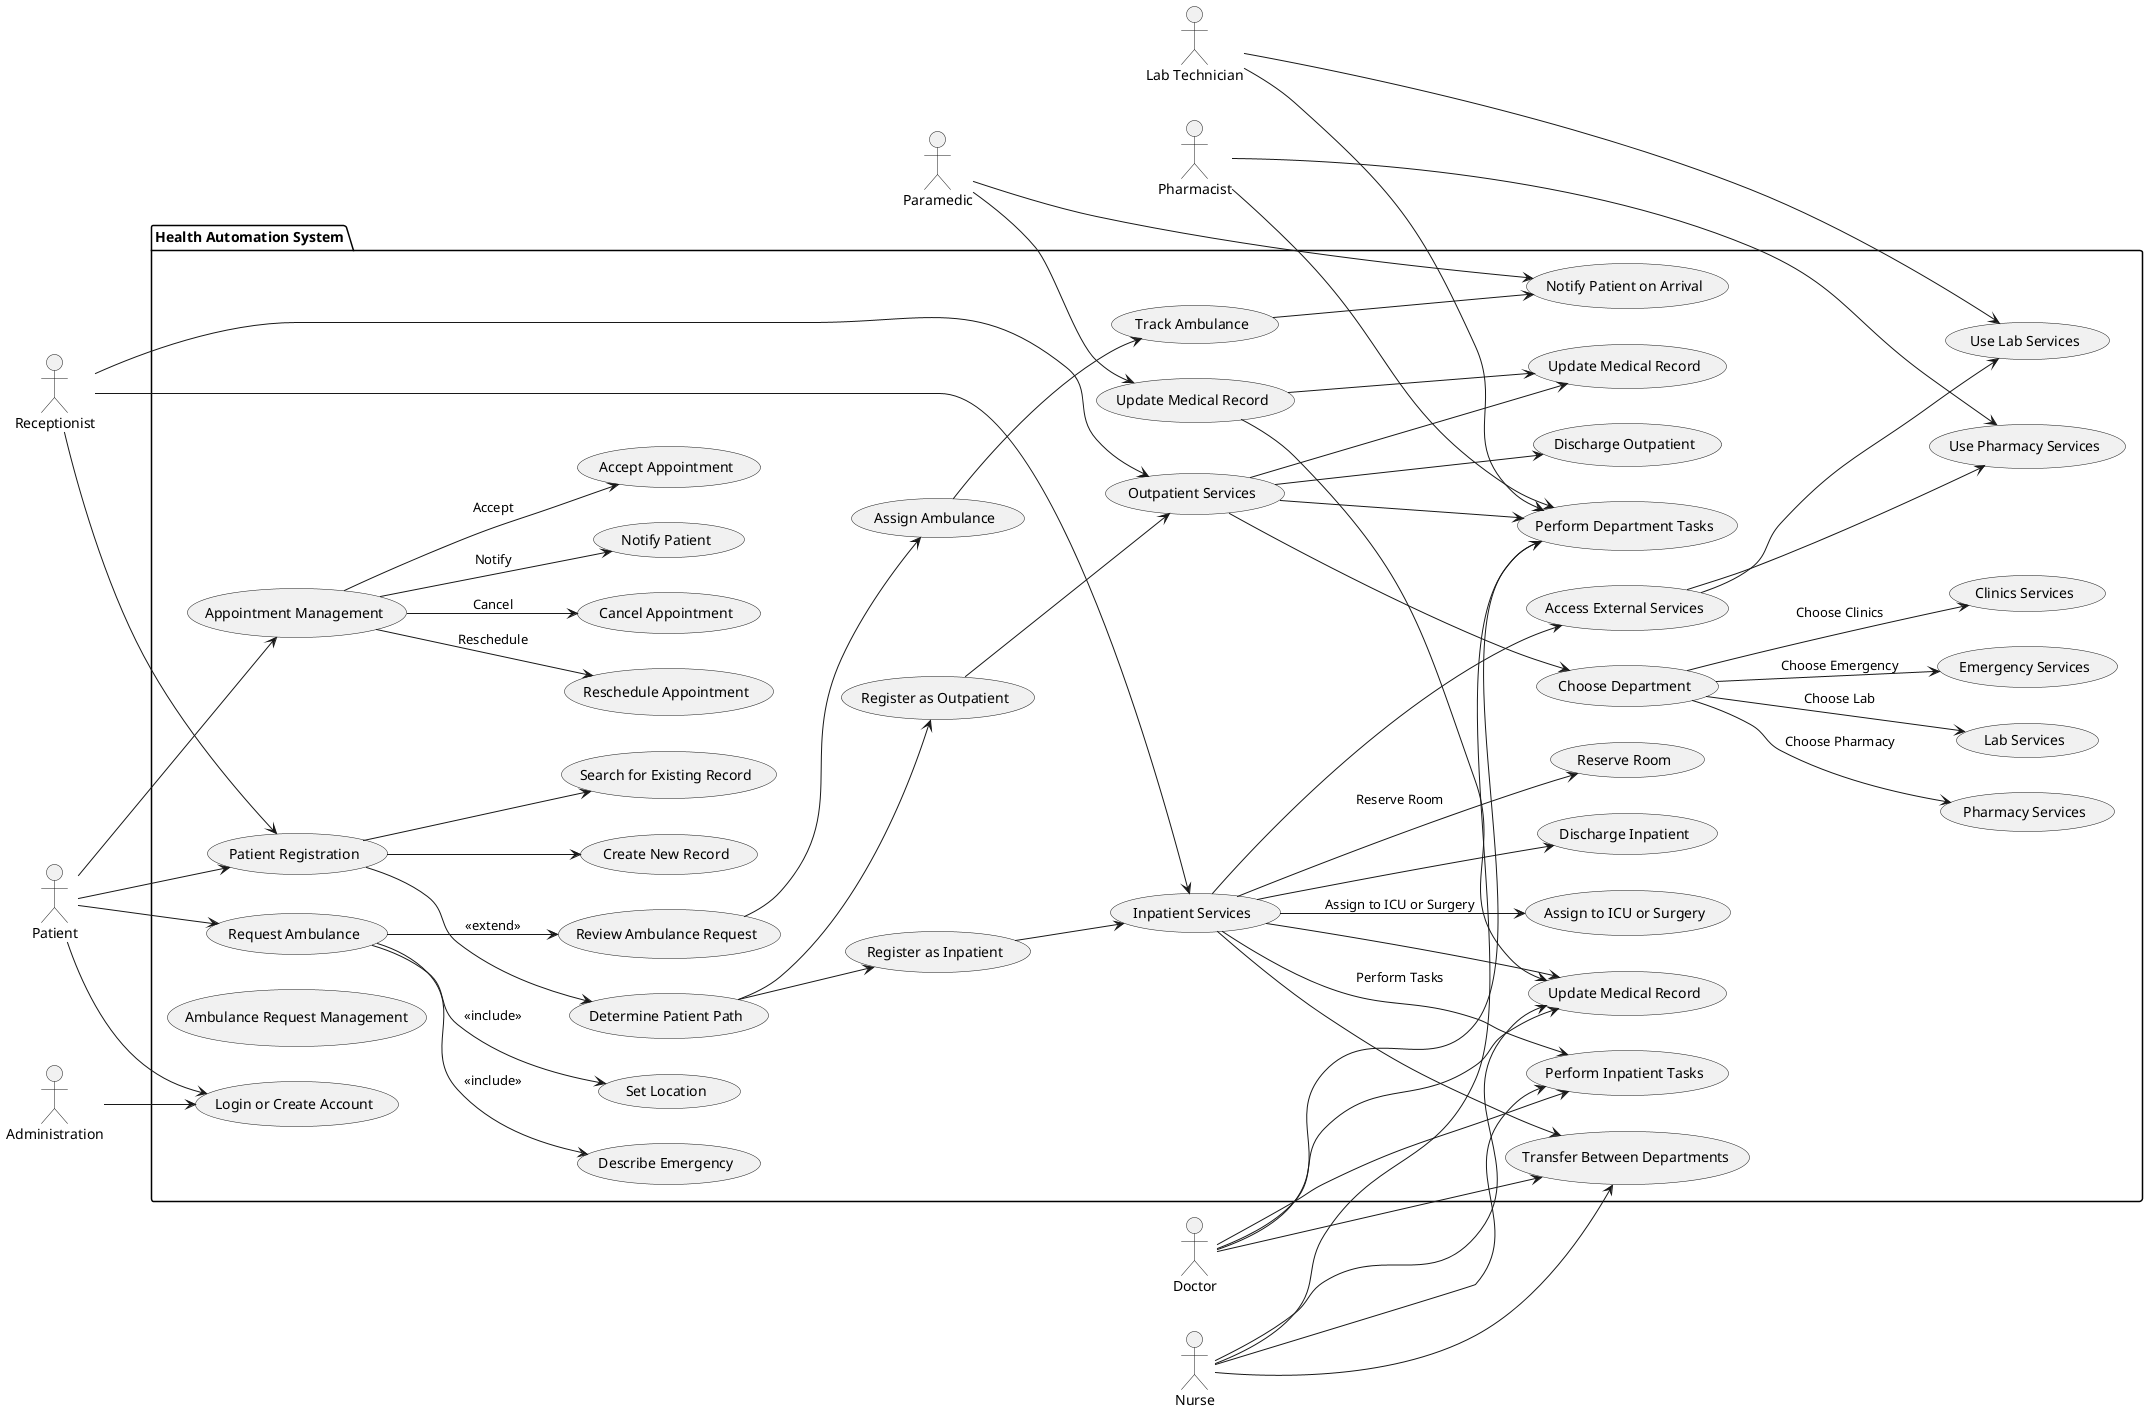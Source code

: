 @startuml use_case_diagram_health_system

left to right direction

actor Patient as P
actor Receptionist as R
actor Doctor as D
actor Nurse as N
actor "Lab Technician" as LT
actor Pharmacist as PH
actor Administration as A
actor Paramedic as PM

package "Health Automation System" {

    usecase "Login or Create Account" as UC1

    usecase "Patient Registration" as UC2
        usecase "Search for Existing Record" as UC2_1
        usecase "Create New Record" as UC2_2

    usecase "Determine Patient Path" as UC3
        usecase "Register as Outpatient" as UC3_1
        usecase "Register as Inpatient" as UC3_2

    usecase "Outpatient Services" as UC4
        usecase "Choose Department" as UC4_1
            usecase "Emergency Services" as UC4_1_1
            usecase "Clinics Services" as UC4_1_2
            usecase "Pharmacy Services" as UC4_1_3
            usecase "Lab Services" as UC4_1_4
        usecase "Perform Department Tasks" as UC4_2
        usecase "Update Medical Record" as UC4_3
        usecase "Discharge Outpatient" as UC4_4

    usecase "Inpatient Services" as UC5
        usecase "Reserve Room" as UC5_1
        usecase "Assign to ICU or Surgery" as UC5_2
        usecase "Perform Inpatient Tasks" as UC5_3
        usecase "Access External Services" as UC5_4
            usecase "Use Pharmacy Services" as UC5_4_1
            usecase "Use Lab Services" as UC5_4_2
        usecase "Transfer Between Departments" as UC5_5
        usecase "Update Medical Record" as UC5_6
        usecase "Discharge Inpatient" as UC5_7

    usecase "Appointment Management" as UC6
        usecase "Notify Patient" as UC6_1
        usecase "Accept Appointment" as UC6_2
        usecase "Reschedule Appointment" as UC6_3
        usecase "Cancel Appointment" as UC6_4

    usecase "Ambulance Request Management" as UC7
        usecase "Request Ambulance" as UC7_1
        usecase "Set Location" as UC7_1_1
        usecase "Describe Emergency" as UC7_1_2
        usecase "Review Ambulance Request" as UC7_2
        usecase "Assign Ambulance" as UC7_3
        usecase "Track Ambulance" as UC7_4
        usecase "Notify Patient on Arrival" as UC7_5
        usecase "Update Medical Record" as UC7_6
}

P --> UC1
P --> UC2
UC2 --> UC2_1
UC2 --> UC2_2
UC2 --> UC3
UC3 --> UC3_1
UC3 --> UC3_2

UC3_1 --> UC4
UC4 --> UC4_1
UC4_1 --> UC4_1_1 : "Choose Emergency"
UC4_1 --> UC4_1_2 : "Choose Clinics"
UC4_1 --> UC4_1_3 : "Choose Pharmacy"
UC4_1 --> UC4_1_4 : "Choose Lab"
UC4 --> UC4_2
UC4 --> UC4_3
UC4 --> UC4_4

UC3_2 --> UC5
UC5 --> UC5_1 : "Reserve Room"
UC5 --> UC5_2 : "Assign to ICU or Surgery"
UC5 --> UC5_3 : "Perform Tasks"
UC5 --> UC5_4
UC5_4 --> UC5_4_1
UC5_4 --> UC5_4_2
UC5 --> UC5_5
UC5 --> UC5_6
UC5 --> UC5_7

P --> UC6
UC6 --> UC6_1 : "Notify"
UC6 --> UC6_2 : "Accept"
UC6 --> UC6_3 : "Reschedule"
UC6 --> UC6_4 : "Cancel"

P --> UC7_1
UC7_1 --> UC7_1_1 : <<include>>
UC7_1 --> UC7_1_2 : <<include>>
UC7_1 --> UC7_2 : <<extend>>
UC7_2 --> UC7_3
UC7_3 --> UC7_4
UC7_4 --> UC7_5
PM --> UC7_5
PM --> UC7_6
UC7_6 --> UC4_3
UC7_6 --> UC5_6

R --> UC2
R --> UC4
R --> UC5

D --> UC4_2
D --> UC5_3
D --> UC5_5
D --> UC5_6

N --> UC4_2
N --> UC5_3
N --> UC5_5
N --> UC5_6

LT --> UC4_2
LT --> UC5_4_2

PH --> UC4_2
PH --> UC5_4_1

A --> UC1

@enduml
